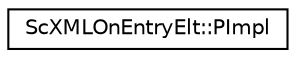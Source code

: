 digraph "Graphical Class Hierarchy"
{
 // LATEX_PDF_SIZE
  edge [fontname="Helvetica",fontsize="10",labelfontname="Helvetica",labelfontsize="10"];
  node [fontname="Helvetica",fontsize="10",shape=record];
  rankdir="LR";
  Node0 [label="ScXMLOnEntryElt::PImpl",height=0.2,width=0.4,color="black", fillcolor="white", style="filled",URL="$classScXMLOnEntryElt_1_1PImpl.html",tooltip=" "];
}

